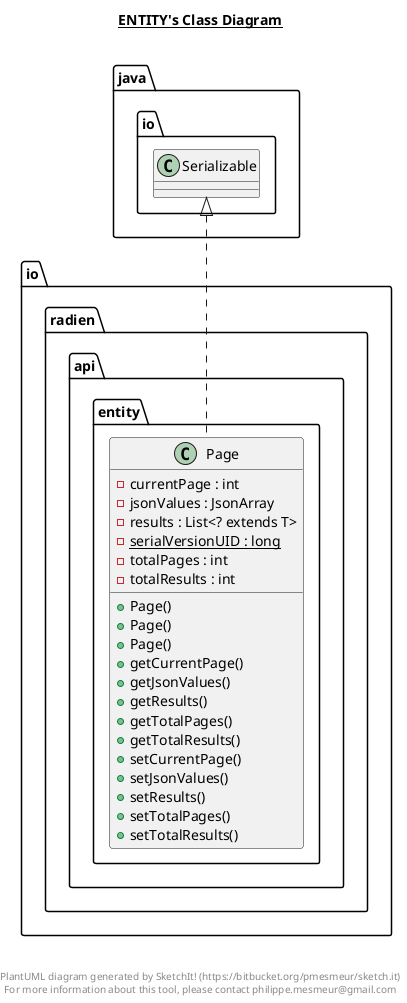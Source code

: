 @startuml

title __ENTITY's Class Diagram__\n

  namespace io.radien.api {
    namespace entity {
      class io.radien.api.entity.Page {
          - currentPage : int
          - jsonValues : JsonArray
          - results : List<? extends T>
          {static} - serialVersionUID : long
          - totalPages : int
          - totalResults : int
          + Page()
          + Page()
          + Page()
          + getCurrentPage()
          + getJsonValues()
          + getResults()
          + getTotalPages()
          + getTotalResults()
          + setCurrentPage()
          + setJsonValues()
          + setResults()
          + setTotalPages()
          + setTotalResults()
      }
    }
  }
  

  io.radien.api.entity.Page .up.|> java.io.Serializable


right footer


PlantUML diagram generated by SketchIt! (https://bitbucket.org/pmesmeur/sketch.it)
For more information about this tool, please contact philippe.mesmeur@gmail.com
endfooter

@enduml
